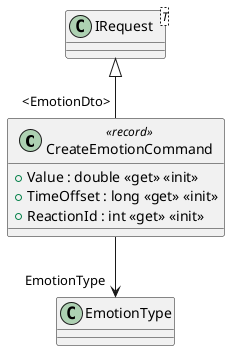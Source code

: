 @startuml
class CreateEmotionCommand <<record>> {
    + Value : double <<get>> <<init>>
    + TimeOffset : long <<get>> <<init>>
    + ReactionId : int <<get>> <<init>>
}
class "IRequest"<T> {
}
"IRequest"  <|-- "<EmotionDto>" CreateEmotionCommand
CreateEmotionCommand --> "EmotionType" EmotionType
@enduml
